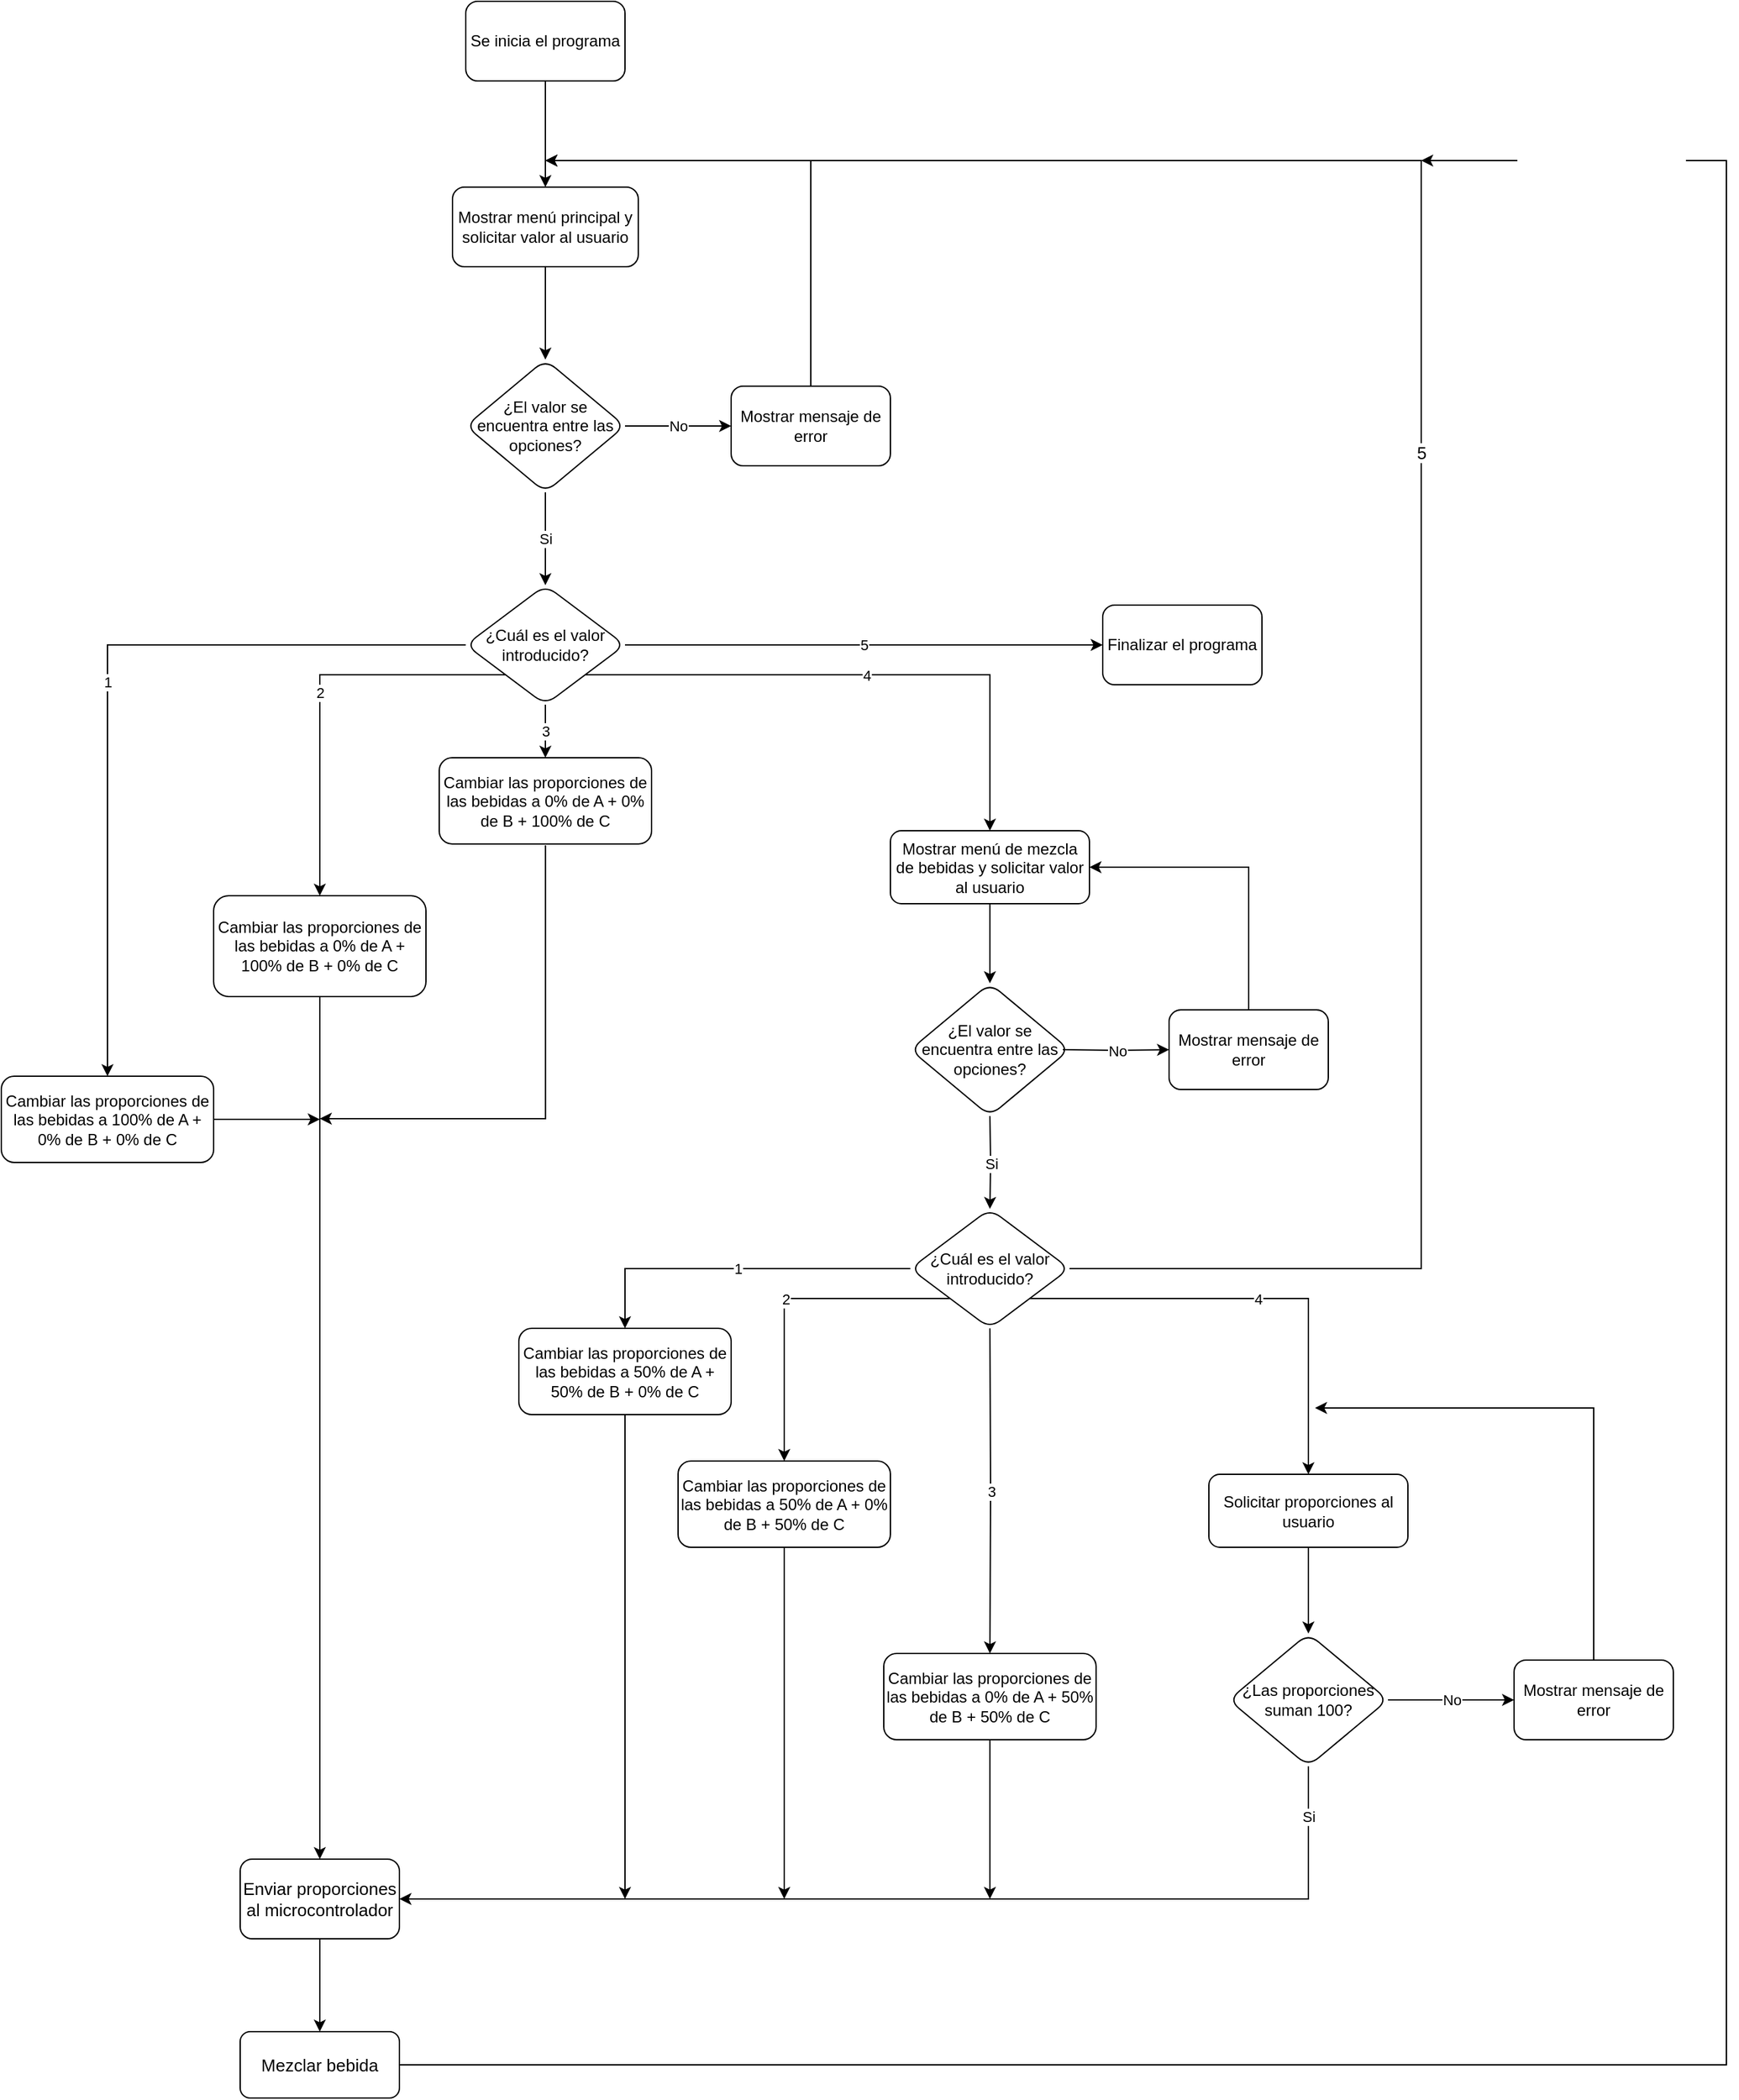 <mxfile version="17.1.0" type="device"><diagram id="C5RBs43oDa-KdzZeNtuy" name="Page-1"><mxGraphModel dx="4150" dy="2996" grid="1" gridSize="10" guides="1" tooltips="1" connect="1" arrows="1" fold="1" page="1" pageScale="1" pageWidth="827" pageHeight="1169" math="0" shadow="0"><root><mxCell id="WIyWlLk6GJQsqaUBKTNV-0"/><mxCell id="WIyWlLk6GJQsqaUBKTNV-1" parent="WIyWlLk6GJQsqaUBKTNV-0"/><mxCell id="WcooTFlyfsA31Cf3hrNT-6" value="" style="edgeStyle=orthogonalEdgeStyle;rounded=0;orthogonalLoop=1;jettySize=auto;html=1;" edge="1" parent="WIyWlLk6GJQsqaUBKTNV-1" source="WIyWlLk6GJQsqaUBKTNV-3" target="WcooTFlyfsA31Cf3hrNT-5"><mxGeometry relative="1" as="geometry"/></mxCell><mxCell id="WIyWlLk6GJQsqaUBKTNV-3" value="Mostrar menú principal y solicitar valor al usuario" style="rounded=1;whiteSpace=wrap;html=1;fontSize=12;glass=0;strokeWidth=1;shadow=0;" parent="WIyWlLk6GJQsqaUBKTNV-1" vertex="1"><mxGeometry x="100" y="50" width="140" height="60" as="geometry"/></mxCell><mxCell id="WcooTFlyfsA31Cf3hrNT-15" value="No" style="edgeStyle=orthogonalEdgeStyle;rounded=0;orthogonalLoop=1;jettySize=auto;html=1;" edge="1" parent="WIyWlLk6GJQsqaUBKTNV-1" source="WcooTFlyfsA31Cf3hrNT-5" target="WcooTFlyfsA31Cf3hrNT-14"><mxGeometry relative="1" as="geometry"/></mxCell><mxCell id="WcooTFlyfsA31Cf3hrNT-21" value="Si" style="edgeStyle=orthogonalEdgeStyle;rounded=0;orthogonalLoop=1;jettySize=auto;html=1;" edge="1" parent="WIyWlLk6GJQsqaUBKTNV-1" source="WcooTFlyfsA31Cf3hrNT-5" target="WcooTFlyfsA31Cf3hrNT-20"><mxGeometry relative="1" as="geometry"><mxPoint as="offset"/></mxGeometry></mxCell><mxCell id="WcooTFlyfsA31Cf3hrNT-5" value="¿El valor se encuentra entre las opciones?" style="rhombus;whiteSpace=wrap;html=1;rounded=1;glass=0;strokeWidth=1;shadow=0;" vertex="1" parent="WIyWlLk6GJQsqaUBKTNV-1"><mxGeometry x="110" y="180" width="120" height="100" as="geometry"/></mxCell><mxCell id="WcooTFlyfsA31Cf3hrNT-19" style="edgeStyle=orthogonalEdgeStyle;rounded=0;orthogonalLoop=1;jettySize=auto;html=1;" edge="1" parent="WIyWlLk6GJQsqaUBKTNV-1" source="WcooTFlyfsA31Cf3hrNT-14"><mxGeometry relative="1" as="geometry"><mxPoint x="170" y="30" as="targetPoint"/><Array as="points"><mxPoint x="370" y="30"/><mxPoint x="370" y="30"/></Array></mxGeometry></mxCell><mxCell id="WcooTFlyfsA31Cf3hrNT-14" value="Mostrar mensaje de error" style="whiteSpace=wrap;html=1;rounded=1;glass=0;strokeWidth=1;shadow=0;" vertex="1" parent="WIyWlLk6GJQsqaUBKTNV-1"><mxGeometry x="310" y="200" width="120" height="60" as="geometry"/></mxCell><mxCell id="WcooTFlyfsA31Cf3hrNT-18" value="" style="edgeStyle=orthogonalEdgeStyle;rounded=0;orthogonalLoop=1;jettySize=auto;html=1;" edge="1" parent="WIyWlLk6GJQsqaUBKTNV-1" source="WcooTFlyfsA31Cf3hrNT-16" target="WIyWlLk6GJQsqaUBKTNV-3"><mxGeometry relative="1" as="geometry"><Array as="points"><mxPoint x="170" y="50"/><mxPoint x="170" y="50"/></Array></mxGeometry></mxCell><mxCell id="WcooTFlyfsA31Cf3hrNT-16" value="Se inicia el programa" style="whiteSpace=wrap;html=1;rounded=1;glass=0;strokeWidth=1;shadow=0;" vertex="1" parent="WIyWlLk6GJQsqaUBKTNV-1"><mxGeometry x="110" y="-90" width="120" height="60" as="geometry"/></mxCell><mxCell id="WcooTFlyfsA31Cf3hrNT-22" value="1" style="edgeStyle=orthogonalEdgeStyle;rounded=0;orthogonalLoop=1;jettySize=auto;html=1;exitX=0;exitY=0.5;exitDx=0;exitDy=0;entryX=0.5;entryY=0;entryDx=0;entryDy=0;" edge="1" parent="WIyWlLk6GJQsqaUBKTNV-1" source="WcooTFlyfsA31Cf3hrNT-20" target="WcooTFlyfsA31Cf3hrNT-52"><mxGeometry relative="1" as="geometry"><mxPoint x="-250" y="395" as="targetPoint"/></mxGeometry></mxCell><mxCell id="WcooTFlyfsA31Cf3hrNT-27" value="5" style="edgeStyle=orthogonalEdgeStyle;rounded=0;orthogonalLoop=1;jettySize=auto;html=1;" edge="1" parent="WIyWlLk6GJQsqaUBKTNV-1" source="WcooTFlyfsA31Cf3hrNT-20" target="WcooTFlyfsA31Cf3hrNT-26"><mxGeometry relative="1" as="geometry"/></mxCell><mxCell id="WcooTFlyfsA31Cf3hrNT-28" value="2" style="edgeStyle=orthogonalEdgeStyle;rounded=0;orthogonalLoop=1;jettySize=auto;html=1;exitX=0;exitY=1;exitDx=0;exitDy=0;entryX=0.5;entryY=0;entryDx=0;entryDy=0;" edge="1" parent="WIyWlLk6GJQsqaUBKTNV-1" source="WcooTFlyfsA31Cf3hrNT-20" target="WcooTFlyfsA31Cf3hrNT-51"><mxGeometry relative="1" as="geometry"><mxPoint x="-10" y="535" as="targetPoint"/></mxGeometry></mxCell><mxCell id="WcooTFlyfsA31Cf3hrNT-31" value="3" style="edgeStyle=orthogonalEdgeStyle;rounded=0;orthogonalLoop=1;jettySize=auto;html=1;" edge="1" parent="WIyWlLk6GJQsqaUBKTNV-1" source="WcooTFlyfsA31Cf3hrNT-20" target="WcooTFlyfsA31Cf3hrNT-30"><mxGeometry relative="1" as="geometry"/></mxCell><mxCell id="WcooTFlyfsA31Cf3hrNT-32" value="4" style="edgeStyle=orthogonalEdgeStyle;rounded=0;orthogonalLoop=1;jettySize=auto;html=1;exitX=1;exitY=1;exitDx=0;exitDy=0;entryX=0.5;entryY=0;entryDx=0;entryDy=0;" edge="1" parent="WIyWlLk6GJQsqaUBKTNV-1" source="WcooTFlyfsA31Cf3hrNT-20" target="WcooTFlyfsA31Cf3hrNT-35"><mxGeometry relative="1" as="geometry"><mxPoint x="370" y="530" as="targetPoint"/></mxGeometry></mxCell><mxCell id="WcooTFlyfsA31Cf3hrNT-20" value="¿Cuál es el valor introducido?" style="rhombus;whiteSpace=wrap;html=1;rounded=1;glass=0;strokeWidth=1;shadow=0;" vertex="1" parent="WIyWlLk6GJQsqaUBKTNV-1"><mxGeometry x="110" y="350" width="120" height="90" as="geometry"/></mxCell><mxCell id="WcooTFlyfsA31Cf3hrNT-26" value="Finalizar el programa" style="whiteSpace=wrap;html=1;rounded=1;glass=0;strokeWidth=1;shadow=0;" vertex="1" parent="WIyWlLk6GJQsqaUBKTNV-1"><mxGeometry x="590" y="365" width="120" height="60" as="geometry"/></mxCell><mxCell id="WcooTFlyfsA31Cf3hrNT-84" style="edgeStyle=orthogonalEdgeStyle;rounded=0;orthogonalLoop=1;jettySize=auto;html=1;fontSize=13;" edge="1" parent="WIyWlLk6GJQsqaUBKTNV-1"><mxGeometry relative="1" as="geometry"><mxPoint y="752" as="targetPoint"/><mxPoint x="170.077" y="546" as="sourcePoint"/><Array as="points"><mxPoint x="170" y="752"/><mxPoint y="752"/></Array></mxGeometry></mxCell><mxCell id="WcooTFlyfsA31Cf3hrNT-30" value="Cambiar las proporciones de las bebidas a 0% de A + 0% de B + 100% de C" style="whiteSpace=wrap;html=1;rounded=1;glass=0;strokeWidth=1;shadow=0;" vertex="1" parent="WIyWlLk6GJQsqaUBKTNV-1"><mxGeometry x="90" y="480" width="160" height="65" as="geometry"/></mxCell><mxCell id="WcooTFlyfsA31Cf3hrNT-43" style="edgeStyle=orthogonalEdgeStyle;rounded=0;orthogonalLoop=1;jettySize=auto;html=1;entryX=0.5;entryY=0;entryDx=0;entryDy=0;" edge="1" parent="WIyWlLk6GJQsqaUBKTNV-1" source="WcooTFlyfsA31Cf3hrNT-35" target="WcooTFlyfsA31Cf3hrNT-37"><mxGeometry relative="1" as="geometry"/></mxCell><mxCell id="WcooTFlyfsA31Cf3hrNT-35" value="Mostrar menú de mezcla de bebidas y solicitar valor al usuario" style="rounded=1;whiteSpace=wrap;html=1;" vertex="1" parent="WIyWlLk6GJQsqaUBKTNV-1"><mxGeometry x="430" y="535" width="150" height="55" as="geometry"/></mxCell><mxCell id="WcooTFlyfsA31Cf3hrNT-37" value="¿El valor se encuentra entre las opciones?" style="rhombus;whiteSpace=wrap;html=1;rounded=1;glass=0;strokeWidth=1;shadow=0;" vertex="1" parent="WIyWlLk6GJQsqaUBKTNV-1"><mxGeometry x="445" y="650" width="120" height="100" as="geometry"/></mxCell><mxCell id="WcooTFlyfsA31Cf3hrNT-38" value="No" style="edgeStyle=orthogonalEdgeStyle;rounded=0;orthogonalLoop=1;jettySize=auto;html=1;" edge="1" parent="WIyWlLk6GJQsqaUBKTNV-1" target="WcooTFlyfsA31Cf3hrNT-40"><mxGeometry relative="1" as="geometry"><mxPoint x="560" y="700" as="sourcePoint"/></mxGeometry></mxCell><mxCell id="WcooTFlyfsA31Cf3hrNT-49" style="edgeStyle=orthogonalEdgeStyle;rounded=0;orthogonalLoop=1;jettySize=auto;html=1;entryX=1;entryY=0.5;entryDx=0;entryDy=0;" edge="1" parent="WIyWlLk6GJQsqaUBKTNV-1" source="WcooTFlyfsA31Cf3hrNT-40" target="WcooTFlyfsA31Cf3hrNT-35"><mxGeometry relative="1" as="geometry"><mxPoint x="700" y="560" as="targetPoint"/><Array as="points"><mxPoint x="700" y="563"/></Array></mxGeometry></mxCell><mxCell id="WcooTFlyfsA31Cf3hrNT-40" value="Mostrar mensaje de error" style="whiteSpace=wrap;html=1;rounded=1;glass=0;strokeWidth=1;shadow=0;" vertex="1" parent="WIyWlLk6GJQsqaUBKTNV-1"><mxGeometry x="640" y="670" width="120" height="60" as="geometry"/></mxCell><mxCell id="WcooTFlyfsA31Cf3hrNT-82" style="edgeStyle=orthogonalEdgeStyle;rounded=0;orthogonalLoop=1;jettySize=auto;html=1;entryX=0.5;entryY=0;entryDx=0;entryDy=0;fontSize=13;" edge="1" parent="WIyWlLk6GJQsqaUBKTNV-1" source="WcooTFlyfsA31Cf3hrNT-51" target="WcooTFlyfsA31Cf3hrNT-78"><mxGeometry relative="1" as="geometry"/></mxCell><mxCell id="WcooTFlyfsA31Cf3hrNT-51" value="Cambiar las proporciones de las bebidas a 0% de A + 100% de B + 0% de C" style="whiteSpace=wrap;html=1;rounded=1;glass=0;strokeWidth=1;shadow=0;" vertex="1" parent="WIyWlLk6GJQsqaUBKTNV-1"><mxGeometry x="-80" y="584" width="160" height="76" as="geometry"/></mxCell><mxCell id="WcooTFlyfsA31Cf3hrNT-83" style="edgeStyle=orthogonalEdgeStyle;rounded=0;orthogonalLoop=1;jettySize=auto;html=1;fontSize=13;" edge="1" parent="WIyWlLk6GJQsqaUBKTNV-1" source="WcooTFlyfsA31Cf3hrNT-52"><mxGeometry relative="1" as="geometry"><mxPoint y="752.5" as="targetPoint"/></mxGeometry></mxCell><mxCell id="WcooTFlyfsA31Cf3hrNT-52" value="Cambiar las proporciones de las bebidas a 100% de A + 0% de B + 0% de C" style="whiteSpace=wrap;html=1;rounded=1;glass=0;strokeWidth=1;shadow=0;" vertex="1" parent="WIyWlLk6GJQsqaUBKTNV-1"><mxGeometry x="-240" y="720" width="160" height="65" as="geometry"/></mxCell><mxCell id="WcooTFlyfsA31Cf3hrNT-56" value="Si" style="edgeStyle=orthogonalEdgeStyle;rounded=0;orthogonalLoop=1;jettySize=auto;html=1;" edge="1" parent="WIyWlLk6GJQsqaUBKTNV-1" target="WcooTFlyfsA31Cf3hrNT-57"><mxGeometry relative="1" as="geometry"><mxPoint x="505" y="750.0" as="sourcePoint"/></mxGeometry></mxCell><mxCell id="WcooTFlyfsA31Cf3hrNT-76" value="5" style="edgeStyle=orthogonalEdgeStyle;rounded=0;orthogonalLoop=1;jettySize=auto;html=1;fontSize=13;" edge="1" parent="WIyWlLk6GJQsqaUBKTNV-1" source="WcooTFlyfsA31Cf3hrNT-57"><mxGeometry relative="1" as="geometry"><mxPoint x="170" y="30" as="targetPoint"/><Array as="points"><mxPoint x="830" y="865"/><mxPoint x="830" y="30"/></Array></mxGeometry></mxCell><mxCell id="WcooTFlyfsA31Cf3hrNT-57" value="¿Cuál es el valor introducido?" style="rhombus;whiteSpace=wrap;html=1;rounded=1;glass=0;strokeWidth=1;shadow=0;" vertex="1" parent="WIyWlLk6GJQsqaUBKTNV-1"><mxGeometry x="445" y="820" width="120" height="90" as="geometry"/></mxCell><mxCell id="WcooTFlyfsA31Cf3hrNT-59" value="1" style="edgeStyle=orthogonalEdgeStyle;rounded=0;orthogonalLoop=1;jettySize=auto;html=1;exitX=0;exitY=0.5;exitDx=0;exitDy=0;entryX=0.5;entryY=0;entryDx=0;entryDy=0;" edge="1" parent="WIyWlLk6GJQsqaUBKTNV-1" target="WcooTFlyfsA31Cf3hrNT-60" source="WcooTFlyfsA31Cf3hrNT-57"><mxGeometry relative="1" as="geometry"><mxPoint x="80" y="860" as="targetPoint"/><mxPoint x="440" y="860" as="sourcePoint"/><Array as="points"><mxPoint x="230" y="865"/></Array></mxGeometry></mxCell><mxCell id="WcooTFlyfsA31Cf3hrNT-81" style="edgeStyle=orthogonalEdgeStyle;rounded=0;orthogonalLoop=1;jettySize=auto;html=1;fontSize=13;" edge="1" parent="WIyWlLk6GJQsqaUBKTNV-1" source="WcooTFlyfsA31Cf3hrNT-60"><mxGeometry relative="1" as="geometry"><mxPoint x="230" y="1340" as="targetPoint"/></mxGeometry></mxCell><mxCell id="WcooTFlyfsA31Cf3hrNT-60" value="Cambiar las proporciones de las bebidas a 50% de A + 50% de B + 0% de C" style="whiteSpace=wrap;html=1;rounded=1;glass=0;strokeWidth=1;shadow=0;" vertex="1" parent="WIyWlLk6GJQsqaUBKTNV-1"><mxGeometry x="150" y="910" width="160" height="65" as="geometry"/></mxCell><mxCell id="WcooTFlyfsA31Cf3hrNT-61" value="2" style="edgeStyle=orthogonalEdgeStyle;rounded=0;orthogonalLoop=1;jettySize=auto;html=1;entryX=0.5;entryY=0;entryDx=0;entryDy=0;exitX=0;exitY=1;exitDx=0;exitDy=0;" edge="1" parent="WIyWlLk6GJQsqaUBKTNV-1" target="WcooTFlyfsA31Cf3hrNT-62" source="WcooTFlyfsA31Cf3hrNT-57"><mxGeometry relative="1" as="geometry"><mxPoint x="330" y="1007.5" as="targetPoint"/><mxPoint x="440" y="890" as="sourcePoint"/></mxGeometry></mxCell><mxCell id="WcooTFlyfsA31Cf3hrNT-80" style="edgeStyle=orthogonalEdgeStyle;rounded=0;orthogonalLoop=1;jettySize=auto;html=1;fontSize=13;" edge="1" parent="WIyWlLk6GJQsqaUBKTNV-1" source="WcooTFlyfsA31Cf3hrNT-62"><mxGeometry relative="1" as="geometry"><mxPoint x="350" y="1340" as="targetPoint"/></mxGeometry></mxCell><mxCell id="WcooTFlyfsA31Cf3hrNT-62" value="Cambiar las proporciones de las bebidas a 50% de A + 0% de B + 50% de C" style="whiteSpace=wrap;html=1;rounded=1;glass=0;strokeWidth=1;shadow=0;" vertex="1" parent="WIyWlLk6GJQsqaUBKTNV-1"><mxGeometry x="270" y="1010" width="160" height="65" as="geometry"/></mxCell><mxCell id="WcooTFlyfsA31Cf3hrNT-63" value="3" style="edgeStyle=orthogonalEdgeStyle;rounded=0;orthogonalLoop=1;jettySize=auto;html=1;" edge="1" parent="WIyWlLk6GJQsqaUBKTNV-1" target="WcooTFlyfsA31Cf3hrNT-64"><mxGeometry relative="1" as="geometry"><mxPoint x="505" y="910" as="sourcePoint"/></mxGeometry></mxCell><mxCell id="WcooTFlyfsA31Cf3hrNT-79" style="edgeStyle=orthogonalEdgeStyle;rounded=0;orthogonalLoop=1;jettySize=auto;html=1;fontSize=13;" edge="1" parent="WIyWlLk6GJQsqaUBKTNV-1" source="WcooTFlyfsA31Cf3hrNT-64"><mxGeometry relative="1" as="geometry"><mxPoint x="505" y="1340" as="targetPoint"/></mxGeometry></mxCell><mxCell id="WcooTFlyfsA31Cf3hrNT-64" value="Cambiar las proporciones de las bebidas a 0% de A + 50% de B + 50% de C" style="whiteSpace=wrap;html=1;rounded=1;glass=0;strokeWidth=1;shadow=0;" vertex="1" parent="WIyWlLk6GJQsqaUBKTNV-1"><mxGeometry x="425" y="1155" width="160" height="65" as="geometry"/></mxCell><mxCell id="WcooTFlyfsA31Cf3hrNT-65" value="4" style="edgeStyle=orthogonalEdgeStyle;rounded=0;orthogonalLoop=1;jettySize=auto;html=1;exitX=1;exitY=1;exitDx=0;exitDy=0;entryX=0.5;entryY=0;entryDx=0;entryDy=0;" edge="1" parent="WIyWlLk6GJQsqaUBKTNV-1" target="WcooTFlyfsA31Cf3hrNT-66" source="WcooTFlyfsA31Cf3hrNT-57"><mxGeometry relative="1" as="geometry"><mxPoint x="750" y="980" as="targetPoint"/><mxPoint x="565" y="865" as="sourcePoint"/><Array as="points"><mxPoint x="745" y="888"/></Array></mxGeometry></mxCell><mxCell id="WcooTFlyfsA31Cf3hrNT-66" value="Solicitar proporciones al usuario" style="rounded=1;whiteSpace=wrap;html=1;" vertex="1" parent="WIyWlLk6GJQsqaUBKTNV-1"><mxGeometry x="670" y="1020" width="150" height="55" as="geometry"/></mxCell><mxCell id="WcooTFlyfsA31Cf3hrNT-67" style="edgeStyle=orthogonalEdgeStyle;rounded=0;orthogonalLoop=1;jettySize=auto;html=1;entryX=0.5;entryY=0;entryDx=0;entryDy=0;exitX=0.5;exitY=1;exitDx=0;exitDy=0;" edge="1" parent="WIyWlLk6GJQsqaUBKTNV-1" target="WcooTFlyfsA31Cf3hrNT-68" source="WcooTFlyfsA31Cf3hrNT-66"><mxGeometry relative="1" as="geometry"><mxPoint x="745" y="1080" as="sourcePoint"/></mxGeometry></mxCell><mxCell id="WcooTFlyfsA31Cf3hrNT-74" value="Si" style="edgeStyle=orthogonalEdgeStyle;rounded=0;orthogonalLoop=1;jettySize=auto;html=1;entryX=1;entryY=0.5;entryDx=0;entryDy=0;" edge="1" parent="WIyWlLk6GJQsqaUBKTNV-1" source="WcooTFlyfsA31Cf3hrNT-68" target="WcooTFlyfsA31Cf3hrNT-78"><mxGeometry x="-0.903" relative="1" as="geometry"><mxPoint x="710" y="1390" as="targetPoint"/><Array as="points"><mxPoint x="745" y="1340"/><mxPoint x="60" y="1340"/></Array><mxPoint as="offset"/></mxGeometry></mxCell><mxCell id="WcooTFlyfsA31Cf3hrNT-68" value="¿Las proporciones suman 100?" style="rhombus;whiteSpace=wrap;html=1;rounded=1;glass=0;strokeWidth=1;shadow=0;" vertex="1" parent="WIyWlLk6GJQsqaUBKTNV-1"><mxGeometry x="685" y="1140" width="120" height="100" as="geometry"/></mxCell><mxCell id="WcooTFlyfsA31Cf3hrNT-70" value="No" style="edgeStyle=orthogonalEdgeStyle;rounded=0;orthogonalLoop=1;jettySize=auto;html=1;exitX=1;exitY=0.5;exitDx=0;exitDy=0;" edge="1" parent="WIyWlLk6GJQsqaUBKTNV-1" target="WcooTFlyfsA31Cf3hrNT-71" source="WcooTFlyfsA31Cf3hrNT-68"><mxGeometry relative="1" as="geometry"><mxPoint x="820" y="1047.5" as="sourcePoint"/><Array as="points"/></mxGeometry></mxCell><mxCell id="WcooTFlyfsA31Cf3hrNT-72" style="edgeStyle=orthogonalEdgeStyle;rounded=0;orthogonalLoop=1;jettySize=auto;html=1;exitX=0.5;exitY=0;exitDx=0;exitDy=0;" edge="1" parent="WIyWlLk6GJQsqaUBKTNV-1" source="WcooTFlyfsA31Cf3hrNT-71"><mxGeometry relative="1" as="geometry"><mxPoint x="750" y="970" as="targetPoint"/><Array as="points"><mxPoint x="960" y="970"/></Array></mxGeometry></mxCell><mxCell id="WcooTFlyfsA31Cf3hrNT-71" value="Mostrar mensaje de error" style="whiteSpace=wrap;html=1;rounded=1;glass=0;strokeWidth=1;shadow=0;" vertex="1" parent="WIyWlLk6GJQsqaUBKTNV-1"><mxGeometry x="900" y="1160" width="120" height="60" as="geometry"/></mxCell><mxCell id="WcooTFlyfsA31Cf3hrNT-87" value="" style="edgeStyle=orthogonalEdgeStyle;rounded=0;orthogonalLoop=1;jettySize=auto;html=1;fontSize=13;" edge="1" parent="WIyWlLk6GJQsqaUBKTNV-1" source="WcooTFlyfsA31Cf3hrNT-78" target="WcooTFlyfsA31Cf3hrNT-86"><mxGeometry relative="1" as="geometry"/></mxCell><mxCell id="WcooTFlyfsA31Cf3hrNT-78" value="Enviar proporciones al microcontrolador" style="rounded=1;whiteSpace=wrap;html=1;fontSize=13;" vertex="1" parent="WIyWlLk6GJQsqaUBKTNV-1"><mxGeometry x="-60" y="1310" width="120" height="60" as="geometry"/></mxCell><mxCell id="WcooTFlyfsA31Cf3hrNT-89" style="edgeStyle=orthogonalEdgeStyle;rounded=0;orthogonalLoop=1;jettySize=auto;html=1;fontSize=13;" edge="1" parent="WIyWlLk6GJQsqaUBKTNV-1" source="WcooTFlyfsA31Cf3hrNT-86"><mxGeometry relative="1" as="geometry"><mxPoint x="830" y="30" as="targetPoint"/><Array as="points"><mxPoint x="1060" y="1465"/><mxPoint x="1060" y="30"/></Array></mxGeometry></mxCell><mxCell id="WcooTFlyfsA31Cf3hrNT-86" value="Mezclar bebida" style="rounded=1;whiteSpace=wrap;html=1;fontSize=13;" vertex="1" parent="WIyWlLk6GJQsqaUBKTNV-1"><mxGeometry x="-60" y="1440" width="120" height="50" as="geometry"/></mxCell></root></mxGraphModel></diagram></mxfile>